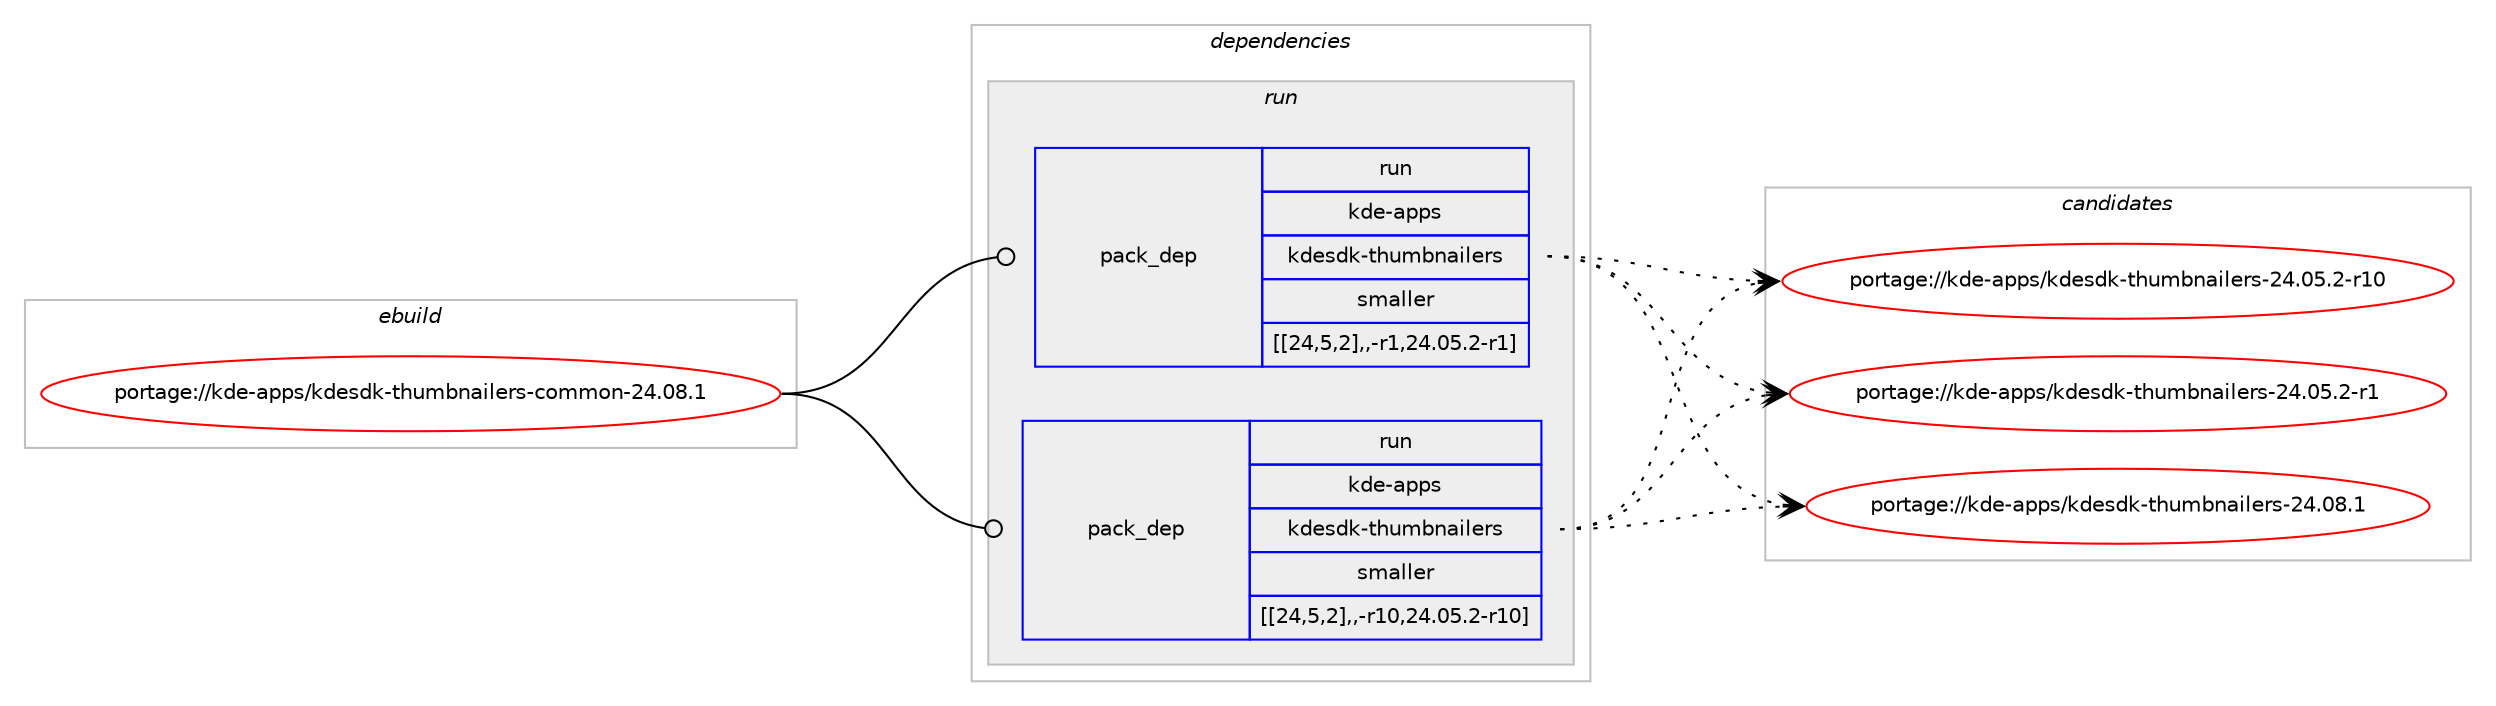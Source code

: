 digraph prolog {

# *************
# Graph options
# *************

newrank=true;
concentrate=true;
compound=true;
graph [rankdir=LR,fontname=Helvetica,fontsize=10,ranksep=1.5];#, ranksep=2.5, nodesep=0.2];
edge  [arrowhead=vee];
node  [fontname=Helvetica,fontsize=10];

# **********
# The ebuild
# **********

subgraph cluster_leftcol {
color=gray;
label=<<i>ebuild</i>>;
id [label="portage://kde-apps/kdesdk-thumbnailers-common-24.08.1", color=red, width=4, href="../kde-apps/kdesdk-thumbnailers-common-24.08.1.svg"];
}

# ****************
# The dependencies
# ****************

subgraph cluster_midcol {
color=gray;
label=<<i>dependencies</i>>;
subgraph cluster_compile {
fillcolor="#eeeeee";
style=filled;
label=<<i>compile</i>>;
}
subgraph cluster_compileandrun {
fillcolor="#eeeeee";
style=filled;
label=<<i>compile and run</i>>;
}
subgraph cluster_run {
fillcolor="#eeeeee";
style=filled;
label=<<i>run</i>>;
subgraph pack187694 {
dependency258607 [label=<<TABLE BORDER="0" CELLBORDER="1" CELLSPACING="0" CELLPADDING="4" WIDTH="220"><TR><TD ROWSPAN="6" CELLPADDING="30">pack_dep</TD></TR><TR><TD WIDTH="110">run</TD></TR><TR><TD>kde-apps</TD></TR><TR><TD>kdesdk-thumbnailers</TD></TR><TR><TD>smaller</TD></TR><TR><TD>[[24,5,2],,-r1,24.05.2-r1]</TD></TR></TABLE>>, shape=none, color=blue];
}
id:e -> dependency258607:w [weight=20,style="solid",arrowhead="odot"];
subgraph pack187695 {
dependency258608 [label=<<TABLE BORDER="0" CELLBORDER="1" CELLSPACING="0" CELLPADDING="4" WIDTH="220"><TR><TD ROWSPAN="6" CELLPADDING="30">pack_dep</TD></TR><TR><TD WIDTH="110">run</TD></TR><TR><TD>kde-apps</TD></TR><TR><TD>kdesdk-thumbnailers</TD></TR><TR><TD>smaller</TD></TR><TR><TD>[[24,5,2],,-r10,24.05.2-r10]</TD></TR></TABLE>>, shape=none, color=blue];
}
id:e -> dependency258608:w [weight=20,style="solid",arrowhead="odot"];
}
}

# **************
# The candidates
# **************

subgraph cluster_choices {
rank=same;
color=gray;
label=<<i>candidates</i>>;

subgraph choice187694 {
color=black;
nodesep=1;
choice1071001014597112112115471071001011151001074511610411710998110971051081011141154550524648564649 [label="portage://kde-apps/kdesdk-thumbnailers-24.08.1", color=red, width=4,href="../kde-apps/kdesdk-thumbnailers-24.08.1.svg"];
choice1071001014597112112115471071001011151001074511610411710998110971051081011141154550524648534650451144948 [label="portage://kde-apps/kdesdk-thumbnailers-24.05.2-r10", color=red, width=4,href="../kde-apps/kdesdk-thumbnailers-24.05.2-r10.svg"];
choice10710010145971121121154710710010111510010745116104117109981109710510810111411545505246485346504511449 [label="portage://kde-apps/kdesdk-thumbnailers-24.05.2-r1", color=red, width=4,href="../kde-apps/kdesdk-thumbnailers-24.05.2-r1.svg"];
dependency258607:e -> choice1071001014597112112115471071001011151001074511610411710998110971051081011141154550524648564649:w [style=dotted,weight="100"];
dependency258607:e -> choice1071001014597112112115471071001011151001074511610411710998110971051081011141154550524648534650451144948:w [style=dotted,weight="100"];
dependency258607:e -> choice10710010145971121121154710710010111510010745116104117109981109710510810111411545505246485346504511449:w [style=dotted,weight="100"];
}
subgraph choice187695 {
color=black;
nodesep=1;
choice1071001014597112112115471071001011151001074511610411710998110971051081011141154550524648564649 [label="portage://kde-apps/kdesdk-thumbnailers-24.08.1", color=red, width=4,href="../kde-apps/kdesdk-thumbnailers-24.08.1.svg"];
choice1071001014597112112115471071001011151001074511610411710998110971051081011141154550524648534650451144948 [label="portage://kde-apps/kdesdk-thumbnailers-24.05.2-r10", color=red, width=4,href="../kde-apps/kdesdk-thumbnailers-24.05.2-r10.svg"];
choice10710010145971121121154710710010111510010745116104117109981109710510810111411545505246485346504511449 [label="portage://kde-apps/kdesdk-thumbnailers-24.05.2-r1", color=red, width=4,href="../kde-apps/kdesdk-thumbnailers-24.05.2-r1.svg"];
dependency258608:e -> choice1071001014597112112115471071001011151001074511610411710998110971051081011141154550524648564649:w [style=dotted,weight="100"];
dependency258608:e -> choice1071001014597112112115471071001011151001074511610411710998110971051081011141154550524648534650451144948:w [style=dotted,weight="100"];
dependency258608:e -> choice10710010145971121121154710710010111510010745116104117109981109710510810111411545505246485346504511449:w [style=dotted,weight="100"];
}
}

}
